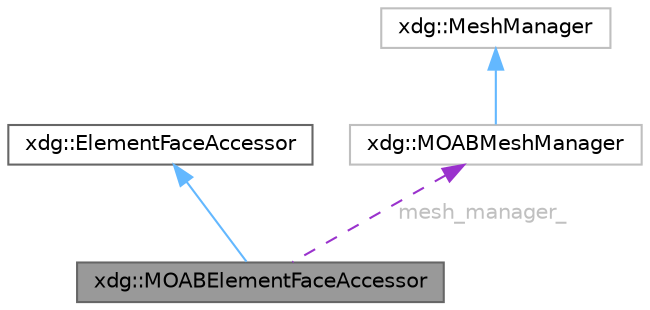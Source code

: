 digraph "xdg::MOABElementFaceAccessor"
{
 // LATEX_PDF_SIZE
  bgcolor="transparent";
  edge [fontname=Helvetica,fontsize=10,labelfontname=Helvetica,labelfontsize=10];
  node [fontname=Helvetica,fontsize=10,shape=box,height=0.2,width=0.4];
  Node1 [id="Node000001",label="xdg::MOABElementFaceAccessor",height=0.2,width=0.4,color="gray40", fillcolor="grey60", style="filled", fontcolor="black",tooltip=" "];
  Node2 -> Node1 [id="edge1_Node000001_Node000002",dir="back",color="steelblue1",style="solid",tooltip=" "];
  Node2 [id="Node000002",label="xdg::ElementFaceAccessor",height=0.2,width=0.4,color="gray40", fillcolor="white", style="filled",URL="$structxdg_1_1ElementFaceAccessor.html",tooltip="Class to provide access to face vertices of mesh elements."];
  Node3 -> Node1 [id="edge2_Node000001_Node000003",dir="back",color="darkorchid3",style="dashed",tooltip=" ",label=" mesh_manager_",fontcolor="grey" ];
  Node3 [id="Node000003",label="xdg::MOABMeshManager",height=0.2,width=0.4,color="grey75", fillcolor="white", style="filled",URL="$classxdg_1_1MOABMeshManager.html",tooltip=" "];
  Node4 -> Node3 [id="edge3_Node000003_Node000004",dir="back",color="steelblue1",style="solid",tooltip=" "];
  Node4 [id="Node000004",label="xdg::MeshManager",height=0.2,width=0.4,color="grey75", fillcolor="white", style="filled",URL="$classxdg_1_1MeshManager.html",tooltip=" "];
}
